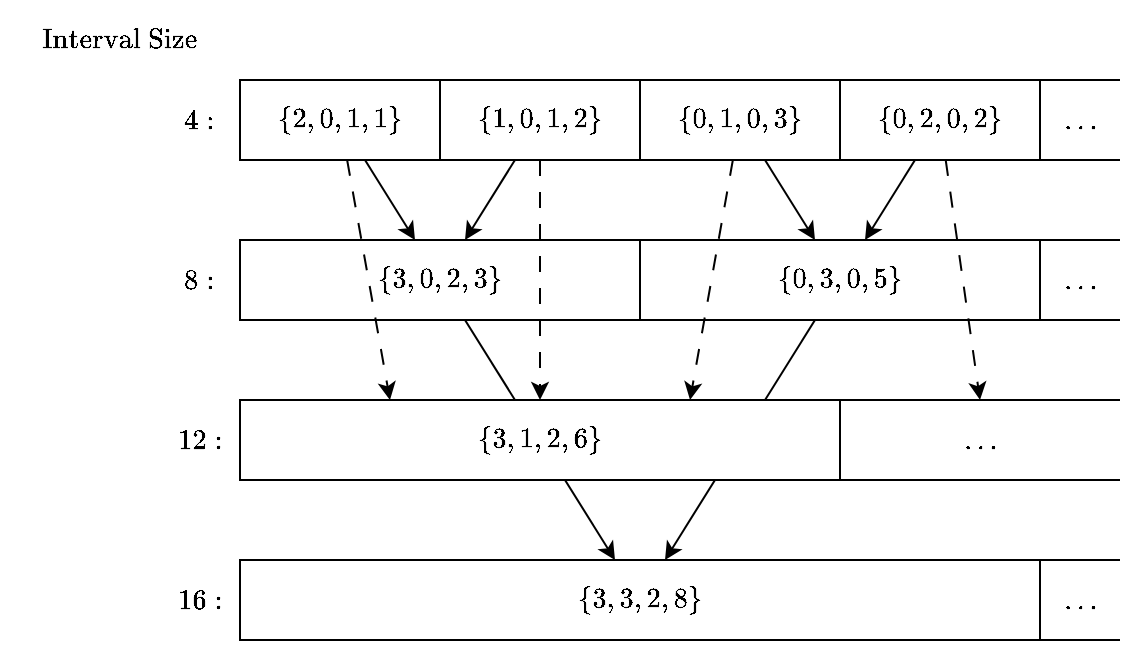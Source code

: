 <mxfile version="27.0.4">
  <diagram name="Page-1" id="J_yjMx-JEXMq12CkNJ9D">
    <mxGraphModel dx="763" dy="574" grid="1" gridSize="10" guides="1" tooltips="1" connect="1" arrows="1" fold="1" page="1" pageScale="1" pageWidth="850" pageHeight="1100" math="1" shadow="0">
      <root>
        <mxCell id="0" />
        <mxCell id="1" parent="0" />
        <mxCell id="5pTOzNTw-zX1XQqW_gen-37" value="" style="endArrow=classic;html=1;rounded=0;" edge="1" parent="1" source="5pTOzNTw-zX1XQqW_gen-12" target="5pTOzNTw-zX1XQqW_gen-22">
          <mxGeometry width="50" height="50" relative="1" as="geometry">
            <mxPoint x="243" y="290" as="sourcePoint" />
            <mxPoint x="318" y="410" as="targetPoint" />
          </mxGeometry>
        </mxCell>
        <mxCell id="5pTOzNTw-zX1XQqW_gen-36" value="" style="endArrow=classic;html=1;rounded=0;" edge="1" parent="1" source="5pTOzNTw-zX1XQqW_gen-10" target="5pTOzNTw-zX1XQqW_gen-22">
          <mxGeometry width="50" height="50" relative="1" as="geometry">
            <mxPoint x="193" y="210" as="sourcePoint" />
            <mxPoint x="218" y="250" as="targetPoint" />
          </mxGeometry>
        </mxCell>
        <mxCell id="5pTOzNTw-zX1XQqW_gen-1" value="$$\{2, 0, 1, 1\}$$" style="rounded=0;whiteSpace=wrap;html=1;" vertex="1" parent="1">
          <mxGeometry x="120" y="160" width="100" height="40" as="geometry" />
        </mxCell>
        <mxCell id="5pTOzNTw-zX1XQqW_gen-2" value="$$\{1, 0, 1, 2\}$$" style="rounded=0;whiteSpace=wrap;html=1;" vertex="1" parent="1">
          <mxGeometry x="220" y="160" width="100" height="40" as="geometry" />
        </mxCell>
        <mxCell id="5pTOzNTw-zX1XQqW_gen-3" value="$$\{0, 1, 0, 3\}$$" style="rounded=0;whiteSpace=wrap;html=1;" vertex="1" parent="1">
          <mxGeometry x="320" y="160" width="100" height="40" as="geometry" />
        </mxCell>
        <mxCell id="5pTOzNTw-zX1XQqW_gen-4" value="$$\{0, 2, 0, 2\}$$" style="rounded=0;whiteSpace=wrap;html=1;" vertex="1" parent="1">
          <mxGeometry x="420" y="160" width="100" height="40" as="geometry" />
        </mxCell>
        <mxCell id="5pTOzNTw-zX1XQqW_gen-5" value="" style="endArrow=none;html=1;rounded=0;" edge="1" parent="1">
          <mxGeometry width="50" height="50" relative="1" as="geometry">
            <mxPoint x="520" y="160" as="sourcePoint" />
            <mxPoint x="560" y="160" as="targetPoint" />
          </mxGeometry>
        </mxCell>
        <mxCell id="5pTOzNTw-zX1XQqW_gen-6" value="" style="endArrow=none;html=1;rounded=0;" edge="1" parent="1">
          <mxGeometry width="50" height="50" relative="1" as="geometry">
            <mxPoint x="520" y="200" as="sourcePoint" />
            <mxPoint x="560" y="200" as="targetPoint" />
          </mxGeometry>
        </mxCell>
        <mxCell id="5pTOzNTw-zX1XQqW_gen-7" value="$$\ldots$$" style="text;html=1;align=center;verticalAlign=middle;whiteSpace=wrap;rounded=0;" vertex="1" parent="1">
          <mxGeometry x="520" y="160" width="40" height="40" as="geometry" />
        </mxCell>
        <mxCell id="5pTOzNTw-zX1XQqW_gen-10" value="$$\{3, 0, 2, 3\}$$" style="rounded=0;whiteSpace=wrap;html=1;" vertex="1" parent="1">
          <mxGeometry x="120" y="240" width="200" height="40" as="geometry" />
        </mxCell>
        <mxCell id="5pTOzNTw-zX1XQqW_gen-12" value="$$\{0, 3, 0, 5\}$$" style="rounded=0;whiteSpace=wrap;html=1;" vertex="1" parent="1">
          <mxGeometry x="320" y="240" width="200" height="40" as="geometry" />
        </mxCell>
        <mxCell id="5pTOzNTw-zX1XQqW_gen-14" value="" style="endArrow=none;html=1;rounded=0;" edge="1" parent="1">
          <mxGeometry width="50" height="50" relative="1" as="geometry">
            <mxPoint x="520" y="240" as="sourcePoint" />
            <mxPoint x="560" y="240" as="targetPoint" />
          </mxGeometry>
        </mxCell>
        <mxCell id="5pTOzNTw-zX1XQqW_gen-15" value="" style="endArrow=none;html=1;rounded=0;" edge="1" parent="1">
          <mxGeometry width="50" height="50" relative="1" as="geometry">
            <mxPoint x="520" y="280" as="sourcePoint" />
            <mxPoint x="560" y="280" as="targetPoint" />
          </mxGeometry>
        </mxCell>
        <mxCell id="5pTOzNTw-zX1XQqW_gen-16" value="$$\ldots$$" style="text;html=1;align=center;verticalAlign=middle;whiteSpace=wrap;rounded=0;" vertex="1" parent="1">
          <mxGeometry x="520" y="240" width="40" height="40" as="geometry" />
        </mxCell>
        <mxCell id="5pTOzNTw-zX1XQqW_gen-17" value="$$\{3, 1, 2, 6\}$$" style="rounded=0;whiteSpace=wrap;html=1;" vertex="1" parent="1">
          <mxGeometry x="120" y="320" width="300" height="40" as="geometry" />
        </mxCell>
        <mxCell id="5pTOzNTw-zX1XQqW_gen-19" value="" style="endArrow=none;html=1;rounded=0;" edge="1" parent="1">
          <mxGeometry width="50" height="50" relative="1" as="geometry">
            <mxPoint x="420" y="320" as="sourcePoint" />
            <mxPoint x="560" y="320" as="targetPoint" />
          </mxGeometry>
        </mxCell>
        <mxCell id="5pTOzNTw-zX1XQqW_gen-20" value="" style="endArrow=none;html=1;rounded=0;" edge="1" parent="1">
          <mxGeometry width="50" height="50" relative="1" as="geometry">
            <mxPoint x="420" y="360" as="sourcePoint" />
            <mxPoint x="560" y="360" as="targetPoint" />
          </mxGeometry>
        </mxCell>
        <mxCell id="5pTOzNTw-zX1XQqW_gen-21" value="$$\ldots$$" style="text;html=1;align=center;verticalAlign=middle;whiteSpace=wrap;rounded=0;" vertex="1" parent="1">
          <mxGeometry x="420" y="320" width="140" height="40" as="geometry" />
        </mxCell>
        <mxCell id="5pTOzNTw-zX1XQqW_gen-22" value="$$\{3, 3, 2, 8\}$$" style="rounded=0;whiteSpace=wrap;html=1;" vertex="1" parent="1">
          <mxGeometry x="120" y="400" width="400" height="40" as="geometry" />
        </mxCell>
        <mxCell id="5pTOzNTw-zX1XQqW_gen-24" value="" style="endArrow=none;html=1;rounded=0;" edge="1" parent="1">
          <mxGeometry width="50" height="50" relative="1" as="geometry">
            <mxPoint x="520" y="400" as="sourcePoint" />
            <mxPoint x="560" y="400" as="targetPoint" />
          </mxGeometry>
        </mxCell>
        <mxCell id="5pTOzNTw-zX1XQqW_gen-25" value="" style="endArrow=none;html=1;rounded=0;" edge="1" parent="1">
          <mxGeometry width="50" height="50" relative="1" as="geometry">
            <mxPoint x="520" y="440" as="sourcePoint" />
            <mxPoint x="560" y="440" as="targetPoint" />
          </mxGeometry>
        </mxCell>
        <mxCell id="5pTOzNTw-zX1XQqW_gen-26" value="$$\ldots$$" style="text;html=1;align=center;verticalAlign=middle;whiteSpace=wrap;rounded=0;" vertex="1" parent="1">
          <mxGeometry x="520" y="400" width="40" height="40" as="geometry" />
        </mxCell>
        <mxCell id="5pTOzNTw-zX1XQqW_gen-27" value="$$\textnormal{Interval Size}$$" style="text;html=1;align=center;verticalAlign=middle;whiteSpace=wrap;rounded=0;" vertex="1" parent="1">
          <mxGeometry y="120" width="120" height="40" as="geometry" />
        </mxCell>
        <mxCell id="5pTOzNTw-zX1XQqW_gen-28" value="$$4:$$" style="text;html=1;align=center;verticalAlign=middle;whiteSpace=wrap;rounded=0;" vertex="1" parent="1">
          <mxGeometry x="80" y="160" width="40" height="40" as="geometry" />
        </mxCell>
        <mxCell id="5pTOzNTw-zX1XQqW_gen-29" value="$$8:$$" style="text;html=1;align=center;verticalAlign=middle;whiteSpace=wrap;rounded=0;" vertex="1" parent="1">
          <mxGeometry x="80" y="240" width="40" height="40" as="geometry" />
        </mxCell>
        <mxCell id="5pTOzNTw-zX1XQqW_gen-30" value="$$12:$$" style="text;html=1;align=center;verticalAlign=middle;whiteSpace=wrap;rounded=0;" vertex="1" parent="1">
          <mxGeometry x="80" y="320" width="40" height="40" as="geometry" />
        </mxCell>
        <mxCell id="5pTOzNTw-zX1XQqW_gen-31" value="$$16:$$" style="text;html=1;align=center;verticalAlign=middle;whiteSpace=wrap;rounded=0;" vertex="1" parent="1">
          <mxGeometry x="80" y="400" width="40" height="40" as="geometry" />
        </mxCell>
        <mxCell id="5pTOzNTw-zX1XQqW_gen-32" value="" style="endArrow=classic;html=1;rounded=0;" edge="1" parent="1" source="5pTOzNTw-zX1XQqW_gen-1" target="5pTOzNTw-zX1XQqW_gen-10">
          <mxGeometry width="50" height="50" relative="1" as="geometry">
            <mxPoint x="195" y="110" as="sourcePoint" />
            <mxPoint x="245" y="60" as="targetPoint" />
          </mxGeometry>
        </mxCell>
        <mxCell id="5pTOzNTw-zX1XQqW_gen-33" value="" style="endArrow=classic;html=1;rounded=0;" edge="1" parent="1" source="5pTOzNTw-zX1XQqW_gen-2" target="5pTOzNTw-zX1XQqW_gen-10">
          <mxGeometry width="50" height="50" relative="1" as="geometry">
            <mxPoint x="193" y="210" as="sourcePoint" />
            <mxPoint x="218" y="250" as="targetPoint" />
          </mxGeometry>
        </mxCell>
        <mxCell id="5pTOzNTw-zX1XQqW_gen-34" value="" style="endArrow=classic;html=1;rounded=0;" edge="1" parent="1" source="5pTOzNTw-zX1XQqW_gen-3" target="5pTOzNTw-zX1XQqW_gen-12">
          <mxGeometry width="50" height="50" relative="1" as="geometry">
            <mxPoint x="340" y="220" as="sourcePoint" />
            <mxPoint x="365" y="260" as="targetPoint" />
          </mxGeometry>
        </mxCell>
        <mxCell id="5pTOzNTw-zX1XQqW_gen-35" value="" style="endArrow=classic;html=1;rounded=0;" edge="1" parent="1" source="5pTOzNTw-zX1XQqW_gen-4" target="5pTOzNTw-zX1XQqW_gen-12">
          <mxGeometry width="50" height="50" relative="1" as="geometry">
            <mxPoint x="268" y="210" as="sourcePoint" />
            <mxPoint x="243" y="250" as="targetPoint" />
          </mxGeometry>
        </mxCell>
        <mxCell id="5pTOzNTw-zX1XQqW_gen-38" value="" style="endArrow=classic;html=1;rounded=0;entryX=0.25;entryY=0;entryDx=0;entryDy=0;dashed=1;dashPattern=8 8;" edge="1" parent="1" source="5pTOzNTw-zX1XQqW_gen-1" target="5pTOzNTw-zX1XQqW_gen-17">
          <mxGeometry width="50" height="50" relative="1" as="geometry">
            <mxPoint x="193" y="210" as="sourcePoint" />
            <mxPoint x="218" y="250" as="targetPoint" />
          </mxGeometry>
        </mxCell>
        <mxCell id="5pTOzNTw-zX1XQqW_gen-39" value="" style="endArrow=classic;html=1;rounded=0;dashed=1;dashPattern=8 8;" edge="1" parent="1" source="5pTOzNTw-zX1XQqW_gen-2" target="5pTOzNTw-zX1XQqW_gen-17">
          <mxGeometry width="50" height="50" relative="1" as="geometry">
            <mxPoint x="184" y="210" as="sourcePoint" />
            <mxPoint x="205" y="330" as="targetPoint" />
          </mxGeometry>
        </mxCell>
        <mxCell id="5pTOzNTw-zX1XQqW_gen-40" value="" style="endArrow=classic;html=1;rounded=0;dashed=1;dashPattern=8 8;entryX=0.75;entryY=0;entryDx=0;entryDy=0;" edge="1" parent="1" source="5pTOzNTw-zX1XQqW_gen-3" target="5pTOzNTw-zX1XQqW_gen-17">
          <mxGeometry width="50" height="50" relative="1" as="geometry">
            <mxPoint x="280" y="210" as="sourcePoint" />
            <mxPoint x="280" y="330" as="targetPoint" />
          </mxGeometry>
        </mxCell>
        <mxCell id="5pTOzNTw-zX1XQqW_gen-41" value="" style="endArrow=classic;html=1;rounded=0;dashed=1;dashPattern=8 8;entryX=0.5;entryY=0;entryDx=0;entryDy=0;" edge="1" parent="1" source="5pTOzNTw-zX1XQqW_gen-4" target="5pTOzNTw-zX1XQqW_gen-21">
          <mxGeometry width="50" height="50" relative="1" as="geometry">
            <mxPoint x="376" y="210" as="sourcePoint" />
            <mxPoint x="355" y="330" as="targetPoint" />
          </mxGeometry>
        </mxCell>
      </root>
    </mxGraphModel>
  </diagram>
</mxfile>
